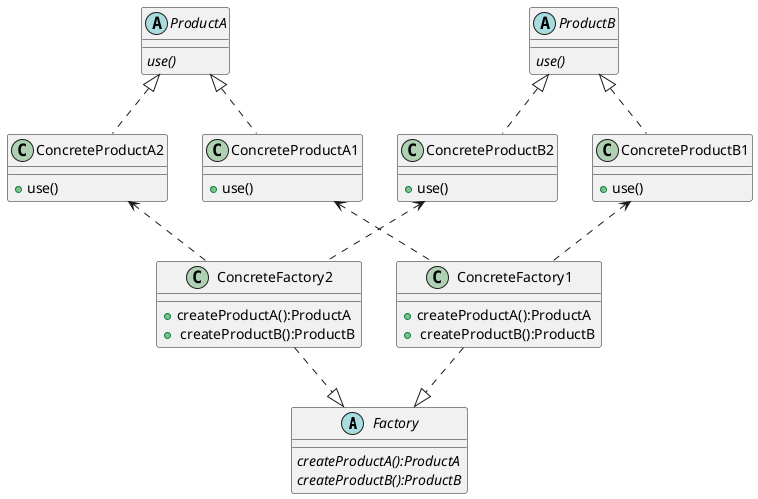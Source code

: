 @startuml abstract factory
abstract Factory{
  {abstract} createProductA():ProductA
  {abstract} createProductB():ProductB
}
class ConcreteFactory1{
  + createProductA():ProductA
  + createProductB():ProductB
}
class ConcreteFactory2{
  + createProductA():ProductA
  + createProductB():ProductB
}
abstract ProductA{
  {abstract} use()
}
class ConcreteProductA1{
  + use()
}
class ConcreteProductA2{
  + use()
}
abstract ProductB{
  {abstract} use()
}
class ConcreteProductB1{
  + use()
}
class ConcreteProductB2{
  + use()
}

Factory <|.up. ConcreteFactory1
Factory <|.up. ConcreteFactory2
ProductA <|.down. ConcreteProductA1
ProductA <|.down. ConcreteProductA2
ProductB <|.down. ConcreteProductB1
ProductB <|.down. ConcreteProductB2
ConcreteProductA1 <.. ConcreteFactory1
ConcreteProductA2 <.. ConcreteFactory2
ConcreteProductB1 <.. ConcreteFactory1
ConcreteProductB2 <.. ConcreteFactory2
@enduml
